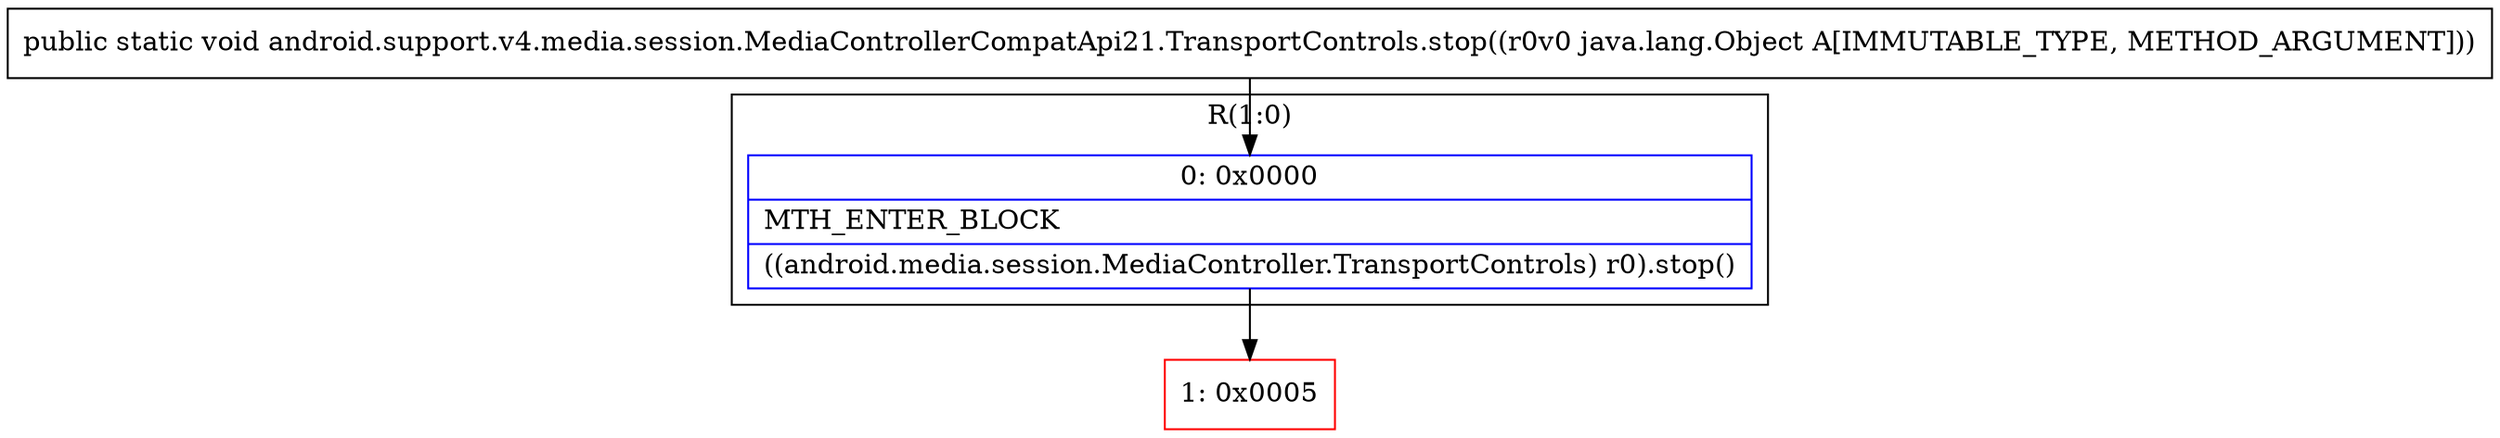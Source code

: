 digraph "CFG forandroid.support.v4.media.session.MediaControllerCompatApi21.TransportControls.stop(Ljava\/lang\/Object;)V" {
subgraph cluster_Region_485050786 {
label = "R(1:0)";
node [shape=record,color=blue];
Node_0 [shape=record,label="{0\:\ 0x0000|MTH_ENTER_BLOCK\l|((android.media.session.MediaController.TransportControls) r0).stop()\l}"];
}
Node_1 [shape=record,color=red,label="{1\:\ 0x0005}"];
MethodNode[shape=record,label="{public static void android.support.v4.media.session.MediaControllerCompatApi21.TransportControls.stop((r0v0 java.lang.Object A[IMMUTABLE_TYPE, METHOD_ARGUMENT])) }"];
MethodNode -> Node_0;
Node_0 -> Node_1;
}

